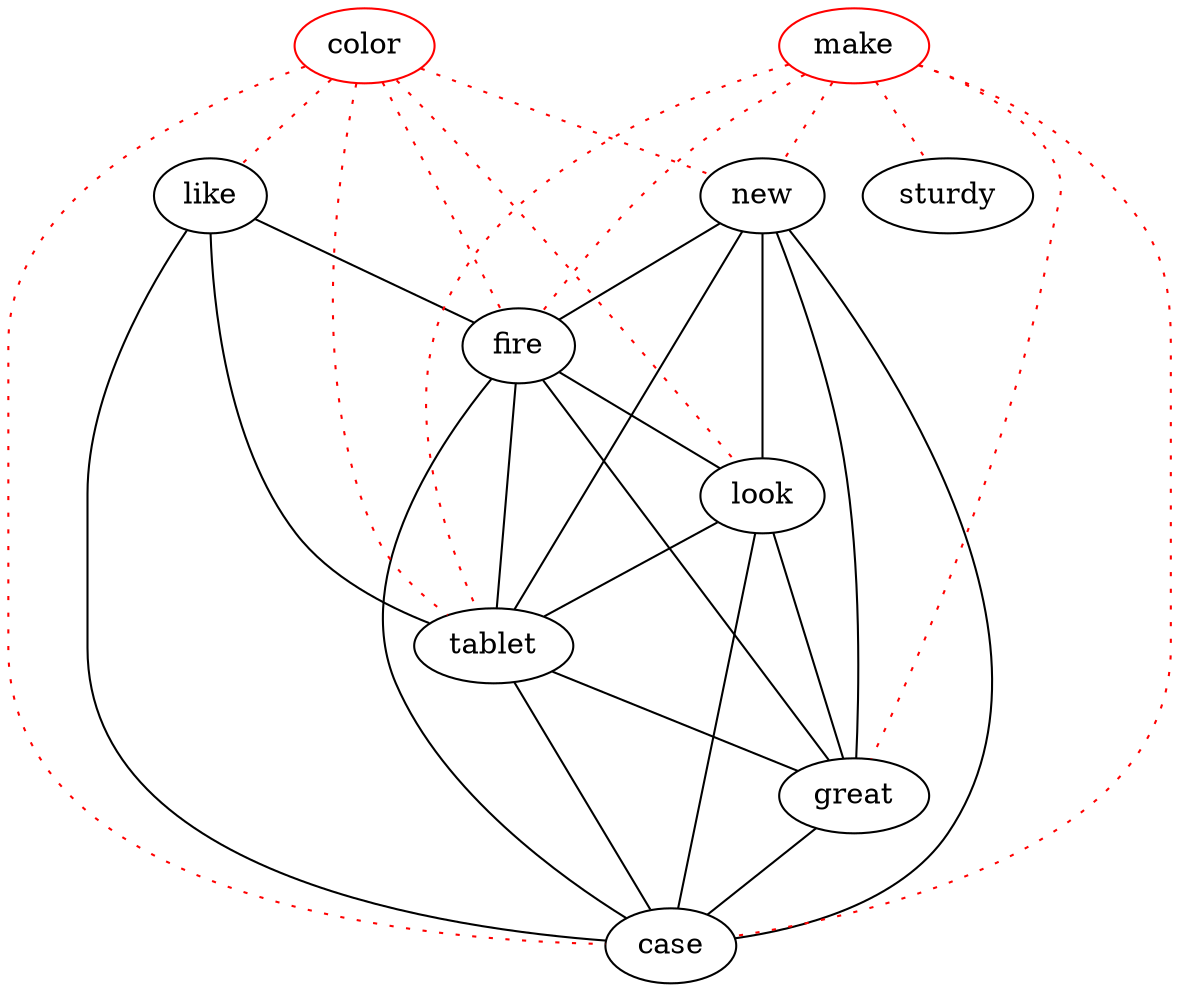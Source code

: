 graph keygraph {
graph [size="10,10"]
like [color="black"]
look [color="black"]
great [color="black"]
tablet [color="black"]
fire [color="black"]
case [color="black"]
new [color="black"]
make [color="red"]
color [color="red"]
like--tablet
new--fire
new--great
new--case
fire--look
fire--great
look--case
like--fire
like--case
new--look
new--tablet
fire--tablet
look--great
fire--case
look--tablet
tablet--great
tablet--case
great--case
make--great [color="red", style="dotted"]
make--tablet [color="red", style="dotted"]
make--fire [color="red", style="dotted"]
make--case [color="red", style="dotted"]
make--sturdy [color="red", style="dotted"]
make--new [color="red", style="dotted"]
color--like [color="red", style="dotted"]
color--look [color="red", style="dotted"]
color--tablet [color="red", style="dotted"]
color--fire [color="red", style="dotted"]
color--case [color="red", style="dotted"]
color--new [color="red", style="dotted"]
}